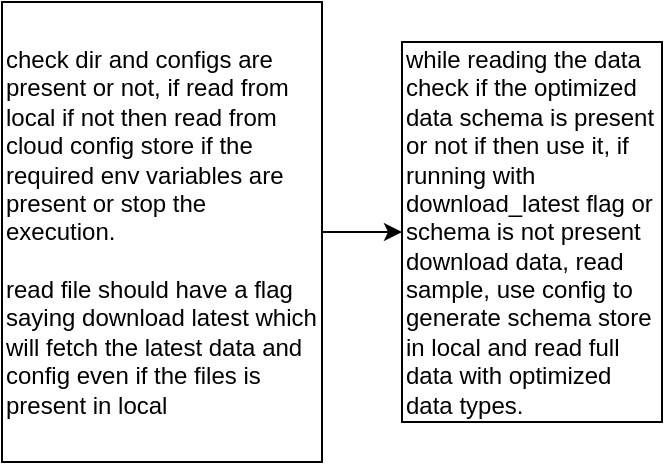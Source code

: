 <mxfile>
    <diagram id="X9kGrtUg7cLcVPn8wSHQ" name="Page-1">
        <mxGraphModel dx="1429" dy="595" grid="1" gridSize="10" guides="1" tooltips="1" connect="1" arrows="1" fold="1" page="1" pageScale="1" pageWidth="1169" pageHeight="827" math="0" shadow="0">
            <root>
                <mxCell id="0"/>
                <mxCell id="1" parent="0"/>
                <mxCell id="4" style="edgeStyle=none;html=1;" edge="1" parent="1" source="2" target="3">
                    <mxGeometry relative="1" as="geometry"/>
                </mxCell>
                <mxCell id="2" value="check dir and configs are present or not, if read from local if not then read from cloud config store if the required env variables are present or stop the execution.&lt;br&gt;&lt;br&gt;read file should have a flag saying download latest which will fetch the latest data and config even if the files is present in local" style="rounded=0;whiteSpace=wrap;html=1;align=left;" vertex="1" parent="1">
                    <mxGeometry x="40" y="20" width="160" height="230" as="geometry"/>
                </mxCell>
                <mxCell id="3" value="while reading the data check if the optimized data schema is present or not if then use it, if running with download_latest flag or schema is not present download data, read sample, use config to generate schema store in local and read full data with optimized data types." style="rounded=0;whiteSpace=wrap;html=1;align=left;" vertex="1" parent="1">
                    <mxGeometry x="240" y="40" width="130" height="190" as="geometry"/>
                </mxCell>
            </root>
        </mxGraphModel>
    </diagram>
</mxfile>